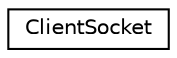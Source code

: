 digraph "Graphical Class Hierarchy"
{
 // LATEX_PDF_SIZE
  edge [fontname="Helvetica",fontsize="10",labelfontname="Helvetica",labelfontsize="10"];
  node [fontname="Helvetica",fontsize="10",shape=record];
  rankdir="LR";
  Node0 [label="ClientSocket",height=0.2,width=0.4,color="black", fillcolor="white", style="filled",URL="$classClientSocket.html",tooltip=" "];
}
